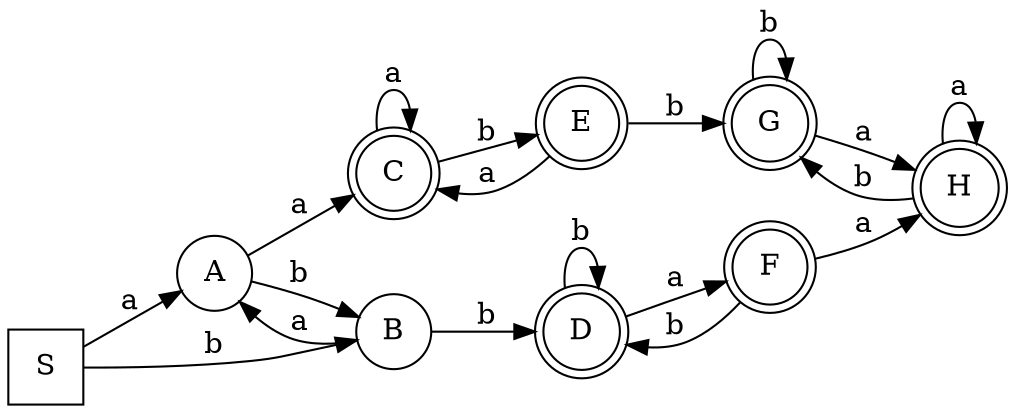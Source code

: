 digraph G {
rankdir=LR
node [shape="circle"]
S[shape="square"]
C[shape="doublecircle"]
D[shape="doublecircle"]
E[shape="doublecircle"]
F[shape="doublecircle"]
G[shape="doublecircle"]
H[shape="doublecircle"]

S -> A[label="a"]
S -> B[label="b"]
A -> C[label="a"]
A -> B[label="b"]
B -> A[label="a"]
B -> D[label="b"]
C -> C[label="a"]
C -> E[label="b"]
D -> F[label="a"]
D -> D[label="b"]
E -> C[label="a"]
E -> G[label="b"]
F -> H[label="a"]
F -> D[label="b"]
G -> H[label="a"]
G -> G[label="b"]
H -> H[label="a"]
H -> G[label="b"]
}
